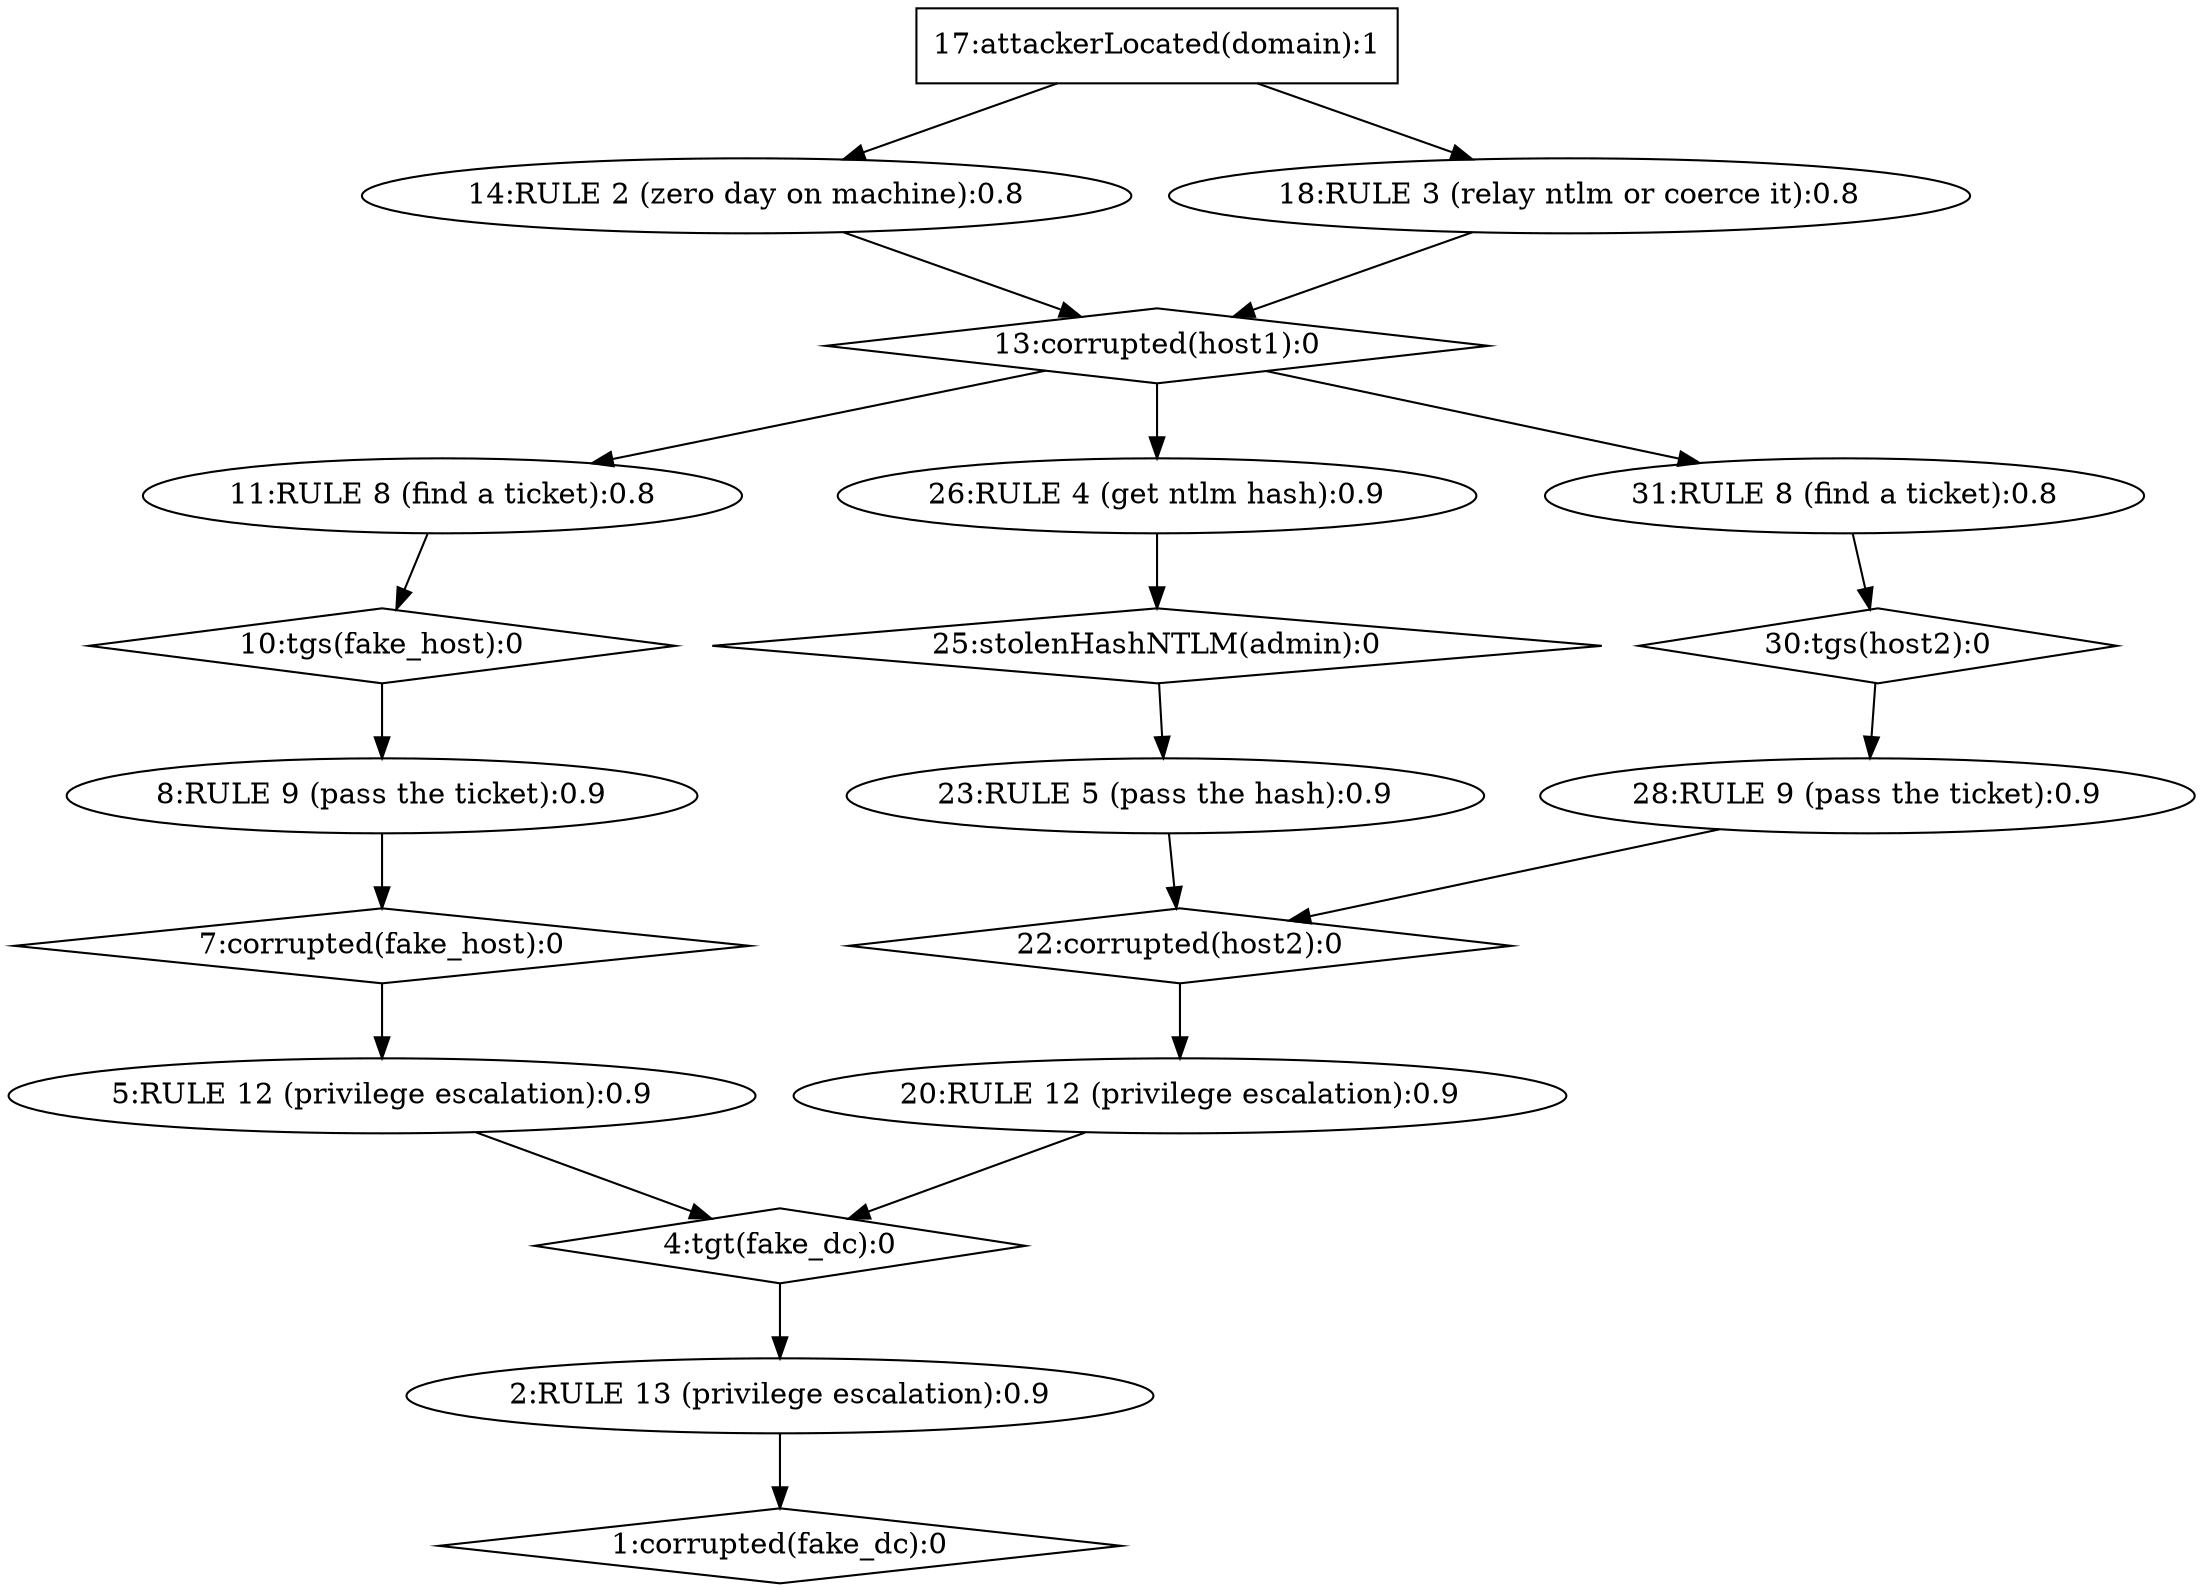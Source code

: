 strict digraph G {
  1 [ label="1:corrupted(fake_dc):0" shape="diamond" CVE="null" ];
  2 [ label="2:RULE 13 (privilege escalation):0.9" shape="ellipse" CVE="exploit_tgt" ];
  3 [ label="4:tgt(fake_dc):0" shape="diamond" CVE="null" ];
  4 [ label="5:RULE 12 (privilege escalation):0.9" shape="ellipse" CVE="asks_kerberos_ticket" ];
  5 [ label="7:corrupted(fake_host):0" shape="diamond" CVE="null" ];
  6 [ label="8:RULE 9 (pass the ticket):0.9" shape="ellipse" CVE="ptt" ];
  7 [ label="10:tgs(fake_host):0" shape="diamond" CVE="null" ];
  8 [ label="11:RULE 8 (find a ticket):0.8" shape="ellipse" CVE="tgs" ];
  9 [ label="13:corrupted(host1):0" shape="diamond" CVE="null" ];
  10 [ label="14:RULE 2 (zero day on machine):0.8" shape="ellipse" CVE="zero_day" ];
  11 [ label="17:attackerLocated(domain):1" shape="box" CVE="null" ];
  12 [ label="18:RULE 3 (relay ntlm or coerce it):0.8" shape="ellipse" CVE="relay_ntlm_bot" ];
  13 [ label="20:RULE 12 (privilege escalation):0.9" shape="ellipse" CVE="asks_kerberos_ticket" ];
  14 [ label="22:corrupted(host2):0" shape="diamond" CVE="null" ];
  15 [ label="23:RULE 5 (pass the hash):0.9" shape="ellipse" CVE="default_admin_pth" ];
  16 [ label="25:stolenHashNTLM(admin):0" shape="diamond" CVE="null" ];
  17 [ label="26:RULE 4 (get ntlm hash):0.9" shape="ellipse" CVE="ntlm_hash" ];
  18 [ label="28:RULE 9 (pass the ticket):0.9" shape="ellipse" CVE="ptt" ];
  19 [ label="30:tgs(host2):0" shape="diamond" CVE="null" ];
  20 [ label="31:RULE 8 (find a ticket):0.8" shape="ellipse" CVE="tgs" ];
  11 -> 10 [ color="black" ];
  10 -> 9 [ color="black" ];
  11 -> 12 [ color="black" ];
  12 -> 9 [ color="black" ];
  9 -> 8 [ color="black" ];
  8 -> 7 [ color="black" ];
  7 -> 6 [ color="black" ];
  6 -> 5 [ color="black" ];
  5 -> 4 [ color="black" ];
  4 -> 3 [ color="black" ];
  9 -> 17 [ color="black" ];
  17 -> 16 [ color="black" ];
  16 -> 15 [ color="black" ];
  15 -> 14 [ color="black" ];
  9 -> 20 [ color="black" ];
  20 -> 19 [ color="black" ];
  19 -> 18 [ color="black" ];
  18 -> 14 [ color="black" ];
  14 -> 13 [ color="black" ];
  13 -> 3 [ color="black" ];
  3 -> 2 [ color="black" ];
  2 -> 1 [ color="black" ];
}
